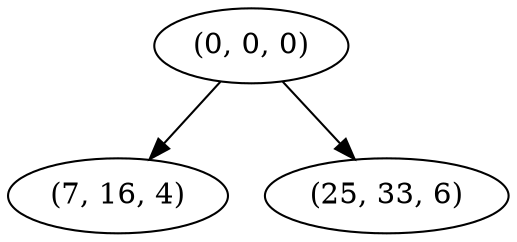 digraph tree {
    "(0, 0, 0)";
    "(7, 16, 4)";
    "(25, 33, 6)";
    "(0, 0, 0)" -> "(7, 16, 4)";
    "(0, 0, 0)" -> "(25, 33, 6)";
}
